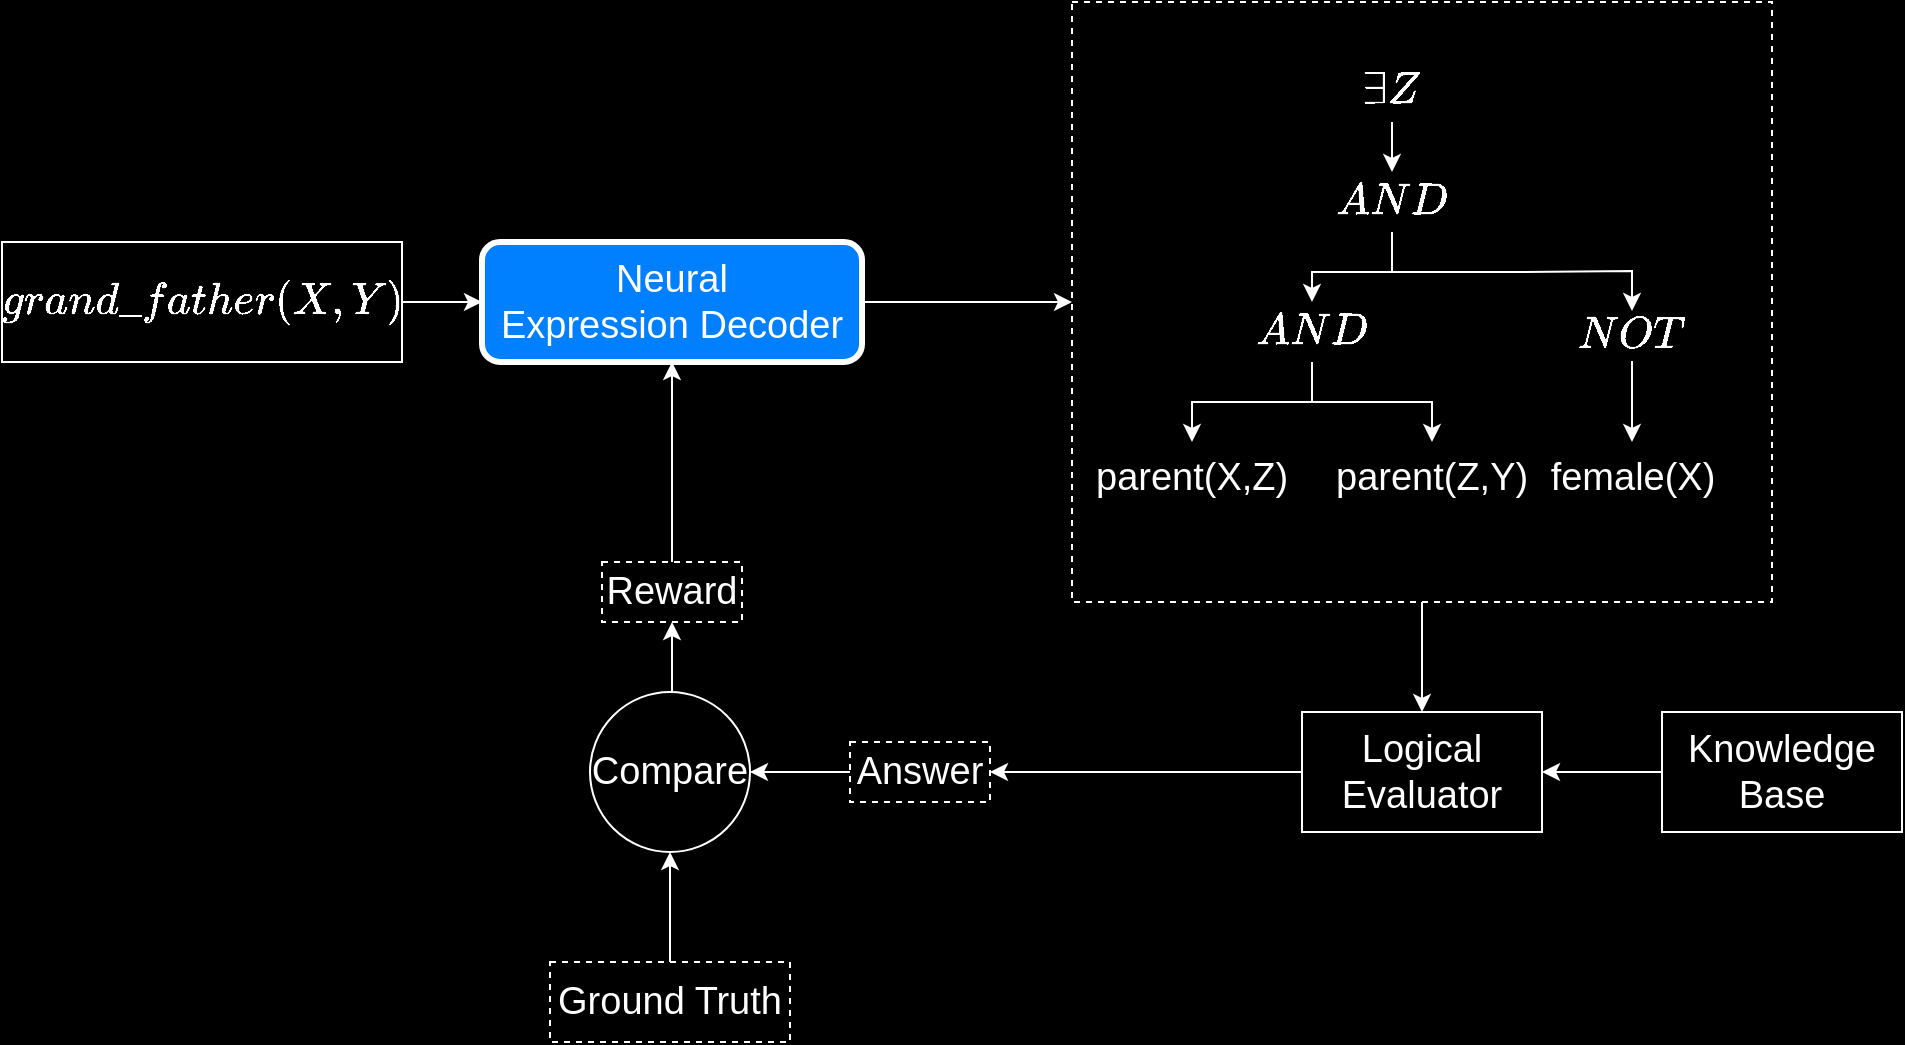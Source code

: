 <mxfile version="11.0.1" type="github"><diagram id="BeI8DHMDFHrEP4bDjmuN" name="Page-1"><mxGraphModel dx="1186" dy="758" grid="1" gridSize="10" guides="1" tooltips="1" connect="1" arrows="1" fold="1" page="1" pageScale="1" pageWidth="1100" pageHeight="850" background="#000000" math="1" shadow="0"><root><mxCell id="0"/><mxCell id="1" parent="0"/><mxCell id="dKdMtzHMEAxyN29hFK7c-27" style="edgeStyle=orthogonalEdgeStyle;rounded=0;orthogonalLoop=1;jettySize=auto;html=1;exitX=1;exitY=0.5;exitDx=0;exitDy=0;fontSize=19;strokeColor=#FFFFFF;fontColor=#FFFFFF;" parent="1" source="dKdMtzHMEAxyN29hFK7c-3" target="dKdMtzHMEAxyN29hFK7c-29" edge="1"><mxGeometry relative="1" as="geometry"><mxPoint x="590" y="270" as="targetPoint"/></mxGeometry></mxCell><mxCell id="dKdMtzHMEAxyN29hFK7c-3" value="Neural &lt;br style=&quot;font-size: 19px;&quot;&gt;Expression Decoder" style="rounded=1;whiteSpace=wrap;html=1;fontSize=19;strokeColor=#FFFFFF;fontColor=#FFFFFF;fillColor=#007FFF;strokeWidth=3;" parent="1" vertex="1"><mxGeometry x="320" y="240" width="190" height="60" as="geometry"/></mxCell><mxCell id="dKdMtzHMEAxyN29hFK7c-5" style="edgeStyle=orthogonalEdgeStyle;rounded=0;orthogonalLoop=1;jettySize=auto;html=1;exitX=1;exitY=0.5;exitDx=0;exitDy=0;entryX=0;entryY=0.5;entryDx=0;entryDy=0;fontSize=19;strokeColor=#FFFFFF;fontColor=#FFFFFF;" parent="1" source="dKdMtzHMEAxyN29hFK7c-4" target="dKdMtzHMEAxyN29hFK7c-3" edge="1"><mxGeometry relative="1" as="geometry"/></mxCell><mxCell id="dKdMtzHMEAxyN29hFK7c-4" value="$$grand\_father(X,Y)$$" style="rounded=0;whiteSpace=wrap;html=1;fontSize=19;fillColor=none;strokeColor=#FFFFFF;fontColor=#FFFFFF;" parent="1" vertex="1"><mxGeometry x="80" y="240" width="200" height="60" as="geometry"/></mxCell><mxCell id="dKdMtzHMEAxyN29hFK7c-32" style="edgeStyle=orthogonalEdgeStyle;rounded=0;orthogonalLoop=1;jettySize=auto;html=1;exitX=0.5;exitY=1;exitDx=0;exitDy=0;fontSize=19;strokeColor=#FFFFFF;fontColor=#FFFFFF;" parent="1" source="dKdMtzHMEAxyN29hFK7c-29" target="dKdMtzHMEAxyN29hFK7c-31" edge="1"><mxGeometry relative="1" as="geometry"/></mxCell><mxCell id="dKdMtzHMEAxyN29hFK7c-26" value="" style="group;dashed=1;strokeColor=none;fontColor=#FFFFFF;" parent="1" vertex="1" connectable="0"><mxGeometry x="625" y="150" width="340" height="270" as="geometry"/></mxCell><mxCell id="dKdMtzHMEAxyN29hFK7c-11" value="$$\exists Z $$" style="rounded=0;whiteSpace=wrap;html=1;fillColor=none;fontSize=19;strokeColor=none;fontColor=#FFFFFF;" parent="dKdMtzHMEAxyN29hFK7c-26" vertex="1"><mxGeometry x="130" width="40" height="30" as="geometry"/></mxCell><mxCell id="dKdMtzHMEAxyN29hFK7c-12" value="$$AND $$" style="rounded=0;whiteSpace=wrap;html=1;fillColor=none;fontSize=19;strokeColor=none;fontColor=#FFFFFF;" parent="dKdMtzHMEAxyN29hFK7c-26" vertex="1"><mxGeometry x="130" y="55" width="40" height="30" as="geometry"/></mxCell><mxCell id="dKdMtzHMEAxyN29hFK7c-13" style="edgeStyle=orthogonalEdgeStyle;rounded=0;orthogonalLoop=1;jettySize=auto;html=1;exitX=0.5;exitY=1;exitDx=0;exitDy=0;entryX=0.5;entryY=0;entryDx=0;entryDy=0;fontSize=19;strokeColor=#FFFFFF;fontColor=#FFFFFF;" parent="dKdMtzHMEAxyN29hFK7c-26" source="dKdMtzHMEAxyN29hFK7c-11" target="dKdMtzHMEAxyN29hFK7c-12" edge="1"><mxGeometry relative="1" as="geometry"/></mxCell><mxCell id="dKdMtzHMEAxyN29hFK7c-14" value="$$AND $$" style="rounded=0;whiteSpace=wrap;html=1;fillColor=none;fontSize=19;strokeColor=none;fontColor=#FFFFFF;" parent="dKdMtzHMEAxyN29hFK7c-26" vertex="1"><mxGeometry x="90" y="120" width="40" height="30" as="geometry"/></mxCell><mxCell id="dKdMtzHMEAxyN29hFK7c-16" style="edgeStyle=orthogonalEdgeStyle;rounded=0;orthogonalLoop=1;jettySize=auto;html=1;exitX=0.5;exitY=1;exitDx=0;exitDy=0;entryX=0.5;entryY=0;entryDx=0;entryDy=0;fontSize=19;strokeColor=#FFFFFF;fontColor=#FFFFFF;" parent="dKdMtzHMEAxyN29hFK7c-26" source="dKdMtzHMEAxyN29hFK7c-12" target="dKdMtzHMEAxyN29hFK7c-14" edge="1"><mxGeometry relative="1" as="geometry"/></mxCell><mxCell id="dKdMtzHMEAxyN29hFK7c-15" value="parent(X,Z)" style="text;html=1;fontSize=19;strokeColor=none;fontColor=#FFFFFF;" parent="dKdMtzHMEAxyN29hFK7c-26" vertex="1"><mxGeometry y="190" width="100" height="40" as="geometry"/></mxCell><mxCell id="dKdMtzHMEAxyN29hFK7c-17" style="edgeStyle=orthogonalEdgeStyle;rounded=0;orthogonalLoop=1;jettySize=auto;html=1;exitX=0.5;exitY=1;exitDx=0;exitDy=0;entryX=0.5;entryY=0;entryDx=0;entryDy=0;fontSize=19;strokeColor=#FFFFFF;fontColor=#FFFFFF;" parent="dKdMtzHMEAxyN29hFK7c-26" source="dKdMtzHMEAxyN29hFK7c-14" target="dKdMtzHMEAxyN29hFK7c-15" edge="1"><mxGeometry relative="1" as="geometry"/></mxCell><mxCell id="dKdMtzHMEAxyN29hFK7c-18" value="parent(Z,Y)" style="text;html=1;fontSize=19;strokeColor=none;fontColor=#FFFFFF;" parent="dKdMtzHMEAxyN29hFK7c-26" vertex="1"><mxGeometry x="120" y="190" width="100" height="40" as="geometry"/></mxCell><mxCell id="dKdMtzHMEAxyN29hFK7c-19" style="edgeStyle=orthogonalEdgeStyle;rounded=0;orthogonalLoop=1;jettySize=auto;html=1;exitX=0.5;exitY=1;exitDx=0;exitDy=0;entryX=0.5;entryY=0;entryDx=0;entryDy=0;fontSize=19;strokeColor=#FFFFFF;fontColor=#FFFFFF;" parent="dKdMtzHMEAxyN29hFK7c-26" source="dKdMtzHMEAxyN29hFK7c-14" target="dKdMtzHMEAxyN29hFK7c-18" edge="1"><mxGeometry relative="1" as="geometry"/></mxCell><mxCell id="dKdMtzHMEAxyN29hFK7c-22" value="$$NOT $$" style="rounded=0;whiteSpace=wrap;html=1;fillColor=none;fontSize=19;strokeColor=none;fontColor=#FFFFFF;" parent="dKdMtzHMEAxyN29hFK7c-26" vertex="1"><mxGeometry x="250" y="124.5" width="40" height="25" as="geometry"/></mxCell><mxCell id="dKdMtzHMEAxyN29hFK7c-23" style="edgeStyle=orthogonalEdgeStyle;rounded=0;orthogonalLoop=1;jettySize=auto;html=1;exitX=0.5;exitY=1;exitDx=0;exitDy=0;entryX=0.5;entryY=0;entryDx=0;entryDy=0;fontSize=19;strokeColor=#FFFFFF;fontColor=#FFFFFF;" parent="dKdMtzHMEAxyN29hFK7c-26" source="dKdMtzHMEAxyN29hFK7c-12" target="dKdMtzHMEAxyN29hFK7c-22" edge="1"><mxGeometry relative="1" as="geometry"/></mxCell><mxCell id="dKdMtzHMEAxyN29hFK7c-29" value="" style="rounded=0;whiteSpace=wrap;html=1;fillColor=none;fontSize=19;strokeColor=#FFFFFF;fontColor=#FFFFFF;dashed=1;" parent="dKdMtzHMEAxyN29hFK7c-26" vertex="1"><mxGeometry x="-10" y="-30" width="350" height="300" as="geometry"/></mxCell><mxCell id="dKdMtzHMEAxyN29hFK7c-24" value="female(X)" style="text;html=1;fontSize=19;strokeColor=none;fontColor=#FFFFFF;align=center;" parent="dKdMtzHMEAxyN29hFK7c-26" vertex="1"><mxGeometry x="220" y="190" width="100" height="40" as="geometry"/></mxCell><mxCell id="dKdMtzHMEAxyN29hFK7c-25" style="edgeStyle=orthogonalEdgeStyle;rounded=0;orthogonalLoop=1;jettySize=auto;html=1;exitX=0.5;exitY=1;exitDx=0;exitDy=0;fontSize=19;strokeColor=#FFFFFF;fontColor=#FFFFFF;" parent="dKdMtzHMEAxyN29hFK7c-26" source="dKdMtzHMEAxyN29hFK7c-22" target="dKdMtzHMEAxyN29hFK7c-24" edge="1"><mxGeometry relative="1" as="geometry"/></mxCell><mxCell id="dKdMtzHMEAxyN29hFK7c-37" style="edgeStyle=orthogonalEdgeStyle;rounded=0;orthogonalLoop=1;jettySize=auto;html=1;exitX=0;exitY=0.5;exitDx=0;exitDy=0;fontSize=19;entryX=1;entryY=0.5;entryDx=0;entryDy=0;strokeColor=#FFFFFF;fontColor=#FFFFFF;" parent="1" source="dKdMtzHMEAxyN29hFK7c-31" target="dKdMtzHMEAxyN29hFK7c-48" edge="1"><mxGeometry relative="1" as="geometry"><mxPoint x="550" y="507" as="targetPoint"/></mxGeometry></mxCell><mxCell id="dKdMtzHMEAxyN29hFK7c-31" value="Logical Evaluator" style="rounded=0;whiteSpace=wrap;html=1;strokeColor=#FFFFFF;fillColor=none;fontSize=19;fontColor=#FFFFFF;" parent="1" vertex="1"><mxGeometry x="730" y="475" width="120" height="60" as="geometry"/></mxCell><mxCell id="dKdMtzHMEAxyN29hFK7c-36" style="edgeStyle=orthogonalEdgeStyle;rounded=0;orthogonalLoop=1;jettySize=auto;html=1;exitX=0;exitY=0.5;exitDx=0;exitDy=0;entryX=1;entryY=0.5;entryDx=0;entryDy=0;fontSize=19;strokeColor=#FFFFFF;fontColor=#FFFFFF;" parent="1" source="dKdMtzHMEAxyN29hFK7c-35" target="dKdMtzHMEAxyN29hFK7c-31" edge="1"><mxGeometry relative="1" as="geometry"/></mxCell><mxCell id="dKdMtzHMEAxyN29hFK7c-35" value="Knowledge Base" style="rounded=0;whiteSpace=wrap;html=1;strokeColor=#FFFFFF;fillColor=none;fontSize=19;fontColor=#FFFFFF;" parent="1" vertex="1"><mxGeometry x="910" y="475" width="120" height="60" as="geometry"/></mxCell><mxCell id="dKdMtzHMEAxyN29hFK7c-45" style="edgeStyle=orthogonalEdgeStyle;rounded=0;orthogonalLoop=1;jettySize=auto;html=1;exitX=0.5;exitY=0;exitDx=0;exitDy=0;entryX=0.5;entryY=1;entryDx=0;entryDy=0;fontSize=19;strokeColor=#FFFFFF;fontColor=#FFFFFF;" parent="1" source="dKdMtzHMEAxyN29hFK7c-38" target="dKdMtzHMEAxyN29hFK7c-3" edge="1"><mxGeometry relative="1" as="geometry"/></mxCell><mxCell id="dKdMtzHMEAxyN29hFK7c-38" value="Reward" style="rounded=0;whiteSpace=wrap;html=1;strokeColor=#FFFFFF;fillColor=none;fontSize=19;dashed=1;fontColor=#FFFFFF;" parent="1" vertex="1"><mxGeometry x="380" y="400" width="70" height="30" as="geometry"/></mxCell><mxCell id="dKdMtzHMEAxyN29hFK7c-46" style="edgeStyle=orthogonalEdgeStyle;rounded=0;orthogonalLoop=1;jettySize=auto;html=1;exitX=0.5;exitY=0;exitDx=0;exitDy=0;entryX=0.5;entryY=1;entryDx=0;entryDy=0;fontSize=19;strokeColor=#FFFFFF;fontColor=#FFFFFF;" parent="1" source="dKdMtzHMEAxyN29hFK7c-39" target="dKdMtzHMEAxyN29hFK7c-38" edge="1"><mxGeometry relative="1" as="geometry"/></mxCell><mxCell id="dKdMtzHMEAxyN29hFK7c-39" value="Compare" style="ellipse;whiteSpace=wrap;html=1;aspect=fixed;strokeColor=#FFFFFF;fillColor=none;fontSize=19;fontColor=#FFFFFF;" parent="1" vertex="1"><mxGeometry x="374" y="465" width="80" height="80" as="geometry"/></mxCell><mxCell id="dKdMtzHMEAxyN29hFK7c-43" style="edgeStyle=orthogonalEdgeStyle;rounded=0;orthogonalLoop=1;jettySize=auto;html=1;exitX=0.5;exitY=0;exitDx=0;exitDy=0;entryX=0.5;entryY=1;entryDx=0;entryDy=0;fontSize=19;strokeColor=#FFFFFF;fontColor=#FFFFFF;" parent="1" source="dKdMtzHMEAxyN29hFK7c-42" target="dKdMtzHMEAxyN29hFK7c-39" edge="1"><mxGeometry relative="1" as="geometry"/></mxCell><mxCell id="dKdMtzHMEAxyN29hFK7c-42" value="Ground Truth" style="rounded=0;whiteSpace=wrap;html=1;strokeColor=#FFFFFF;fillColor=none;fontSize=19;dashed=1;fontColor=#FFFFFF;" parent="1" vertex="1"><mxGeometry x="354" y="600" width="120" height="40" as="geometry"/></mxCell><mxCell id="dKdMtzHMEAxyN29hFK7c-49" style="edgeStyle=orthogonalEdgeStyle;rounded=0;orthogonalLoop=1;jettySize=auto;html=1;exitX=0;exitY=0.5;exitDx=0;exitDy=0;entryX=1;entryY=0.5;entryDx=0;entryDy=0;fontSize=19;strokeColor=#FFFFFF;fontColor=#FFFFFF;" parent="1" source="dKdMtzHMEAxyN29hFK7c-48" target="dKdMtzHMEAxyN29hFK7c-39" edge="1"><mxGeometry relative="1" as="geometry"/></mxCell><mxCell id="dKdMtzHMEAxyN29hFK7c-48" value="Answer" style="rounded=0;whiteSpace=wrap;html=1;strokeColor=#FFFFFF;fillColor=none;fontSize=19;dashed=1;fontColor=#FFFFFF;" parent="1" vertex="1"><mxGeometry x="504" y="490" width="70" height="30" as="geometry"/></mxCell></root></mxGraphModel></diagram></mxfile>